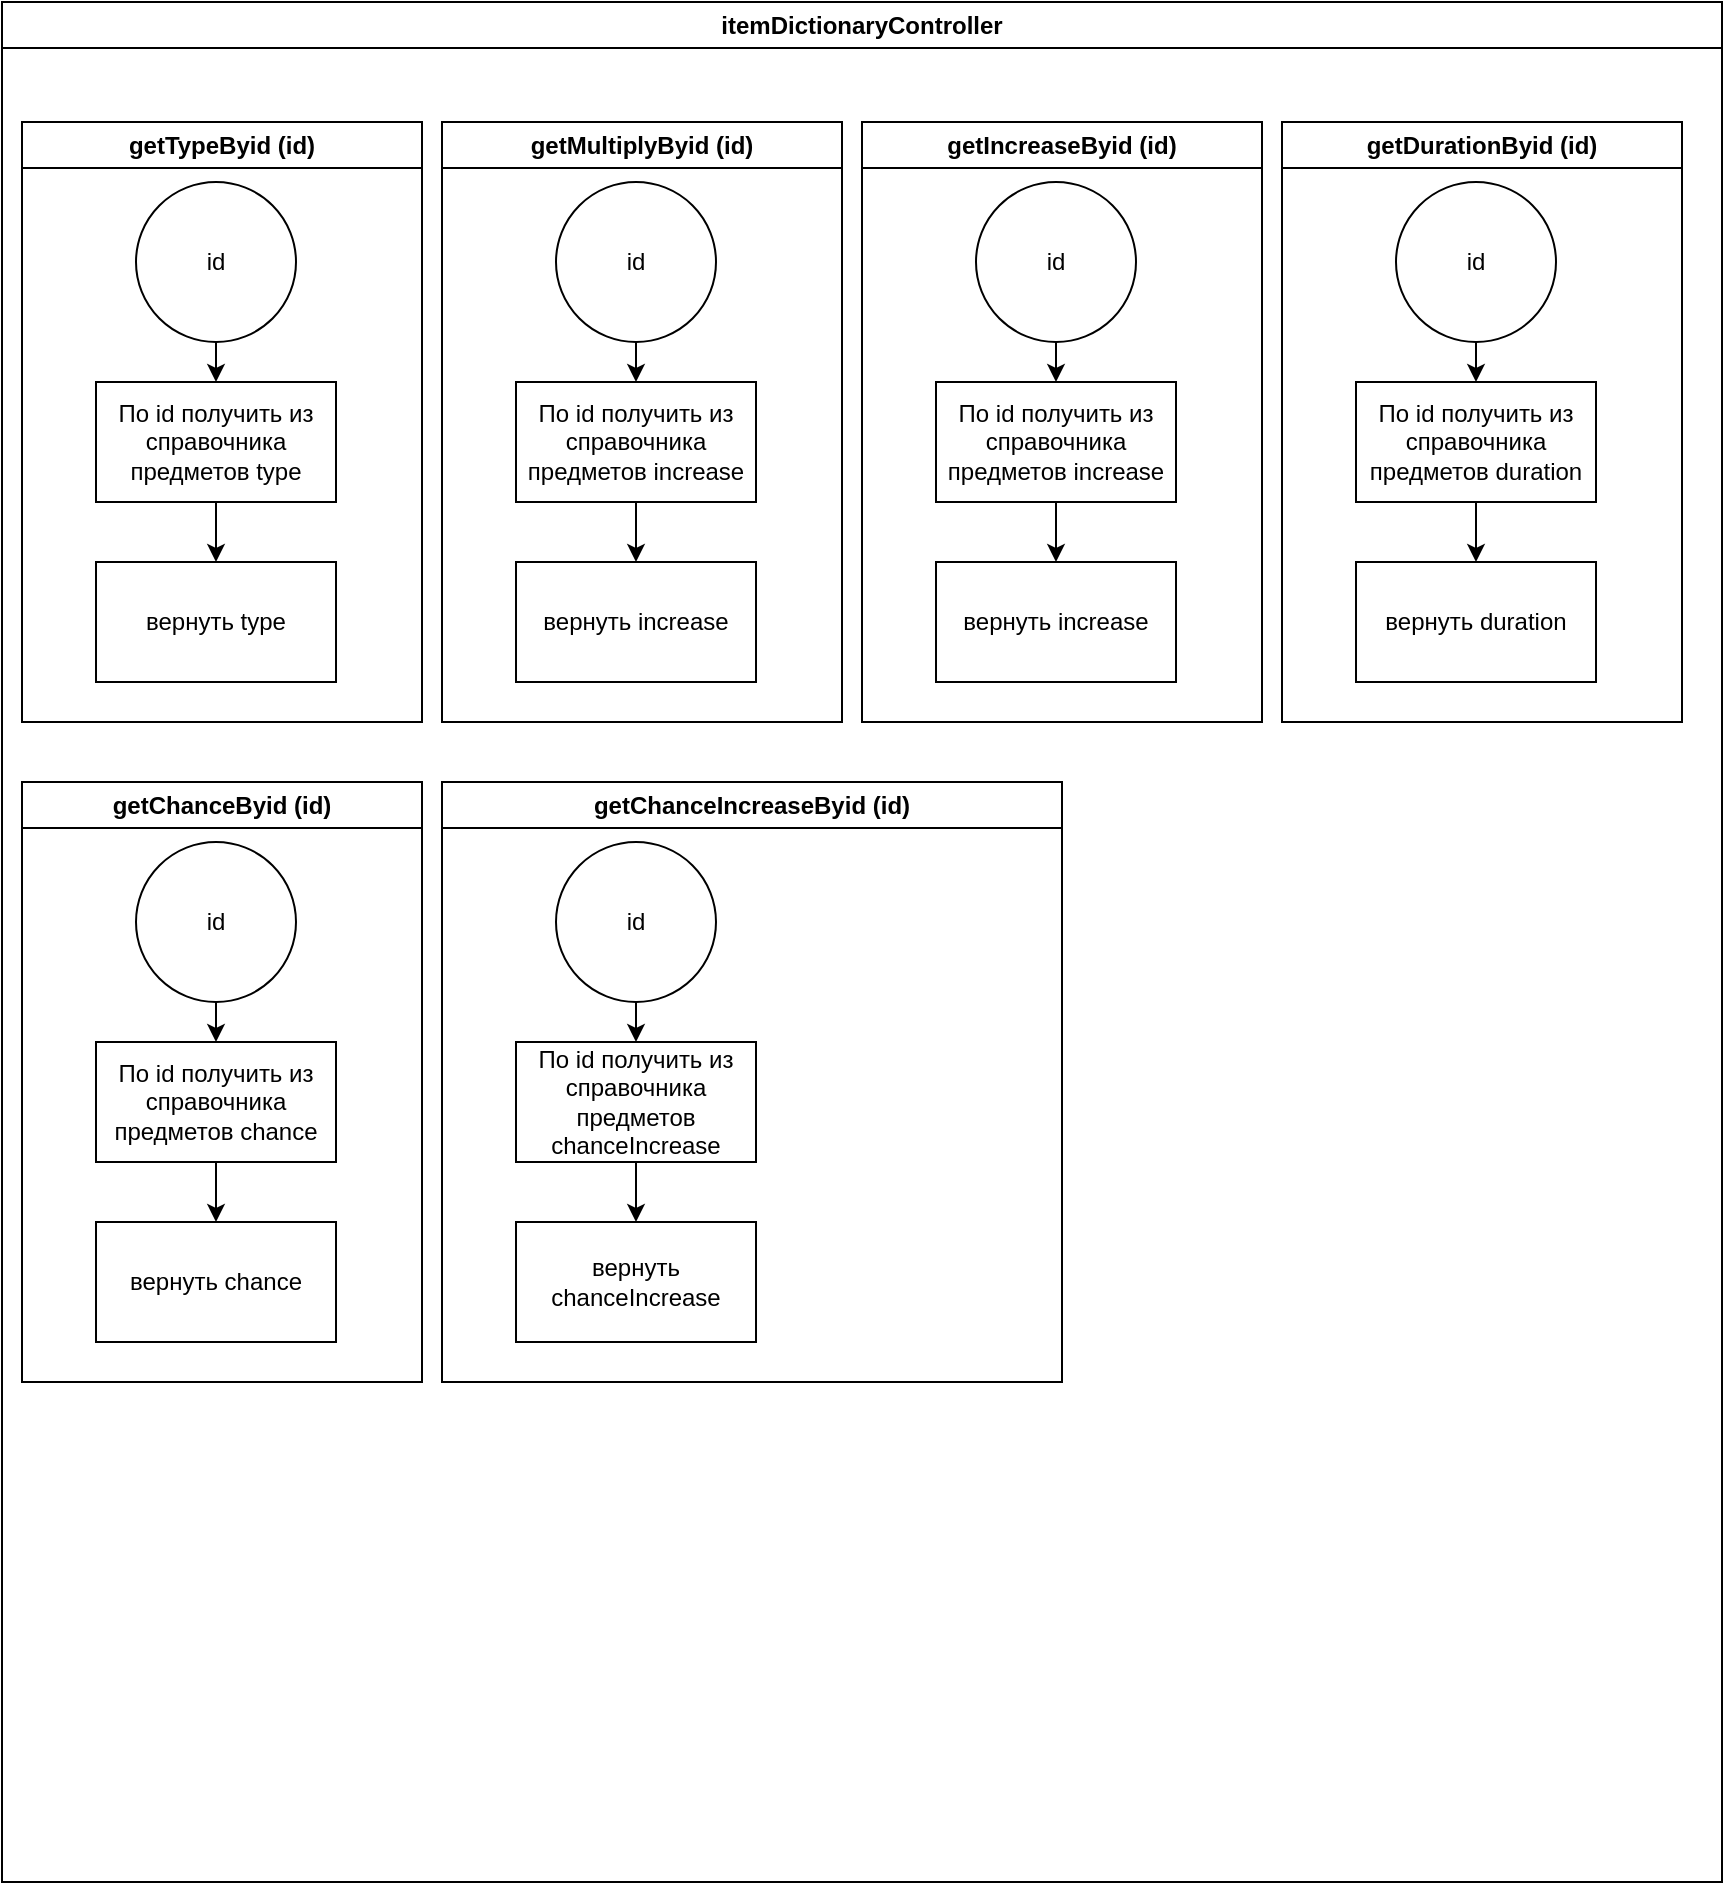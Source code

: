 <mxfile version="22.1.16" type="device">
  <diagram name="Страница — 1" id="x3ASPkyUIjZy-x1FBZUD">
    <mxGraphModel dx="4581" dy="-5756" grid="1" gridSize="10" guides="1" tooltips="1" connect="1" arrows="1" fold="1" page="1" pageScale="1" pageWidth="827" pageHeight="1169" math="0" shadow="0">
      <root>
        <mxCell id="0" />
        <mxCell id="1" parent="0" />
        <mxCell id="8_T74Xt0qUnq9rnjdWRC-745" value="itemDictionaryController" style="swimlane;whiteSpace=wrap;html=1;" vertex="1" parent="1">
          <mxGeometry x="-1740" y="7060" width="860" height="940" as="geometry" />
        </mxCell>
        <mxCell id="8_T74Xt0qUnq9rnjdWRC-746" value="getTypeByid (id)" style="swimlane;whiteSpace=wrap;html=1;" vertex="1" parent="8_T74Xt0qUnq9rnjdWRC-745">
          <mxGeometry x="10" y="60" width="200" height="300" as="geometry" />
        </mxCell>
        <mxCell id="8_T74Xt0qUnq9rnjdWRC-747" value="По id получить из справочника предметов type" style="rounded=0;whiteSpace=wrap;html=1;" vertex="1" parent="8_T74Xt0qUnq9rnjdWRC-746">
          <mxGeometry x="37" y="130" width="120" height="60" as="geometry" />
        </mxCell>
        <mxCell id="8_T74Xt0qUnq9rnjdWRC-748" style="edgeStyle=orthogonalEdgeStyle;rounded=0;orthogonalLoop=1;jettySize=auto;html=1;exitX=0.5;exitY=1;exitDx=0;exitDy=0;entryX=0.5;entryY=0;entryDx=0;entryDy=0;" edge="1" parent="8_T74Xt0qUnq9rnjdWRC-746" source="8_T74Xt0qUnq9rnjdWRC-749" target="8_T74Xt0qUnq9rnjdWRC-747">
          <mxGeometry relative="1" as="geometry" />
        </mxCell>
        <mxCell id="8_T74Xt0qUnq9rnjdWRC-749" value="id" style="ellipse;whiteSpace=wrap;html=1;aspect=fixed;" vertex="1" parent="8_T74Xt0qUnq9rnjdWRC-746">
          <mxGeometry x="57" y="30" width="80" height="80" as="geometry" />
        </mxCell>
        <mxCell id="8_T74Xt0qUnq9rnjdWRC-750" value="вернуть type" style="rounded=0;whiteSpace=wrap;html=1;" vertex="1" parent="8_T74Xt0qUnq9rnjdWRC-746">
          <mxGeometry x="37.003" y="220" width="120" height="60" as="geometry" />
        </mxCell>
        <mxCell id="8_T74Xt0qUnq9rnjdWRC-751" style="edgeStyle=orthogonalEdgeStyle;rounded=0;orthogonalLoop=1;jettySize=auto;html=1;exitX=0.5;exitY=1;exitDx=0;exitDy=0;" edge="1" parent="8_T74Xt0qUnq9rnjdWRC-746" source="8_T74Xt0qUnq9rnjdWRC-747" target="8_T74Xt0qUnq9rnjdWRC-750">
          <mxGeometry relative="1" as="geometry">
            <mxPoint x="97.333" y="210" as="targetPoint" />
          </mxGeometry>
        </mxCell>
        <mxCell id="8_T74Xt0qUnq9rnjdWRC-752" value="getIncreaseByid (id)" style="swimlane;whiteSpace=wrap;html=1;" vertex="1" parent="8_T74Xt0qUnq9rnjdWRC-745">
          <mxGeometry x="430" y="60" width="200" height="300" as="geometry" />
        </mxCell>
        <mxCell id="8_T74Xt0qUnq9rnjdWRC-753" value="По id получить из справочника предметов increase" style="rounded=0;whiteSpace=wrap;html=1;" vertex="1" parent="8_T74Xt0qUnq9rnjdWRC-752">
          <mxGeometry x="37" y="130" width="120" height="60" as="geometry" />
        </mxCell>
        <mxCell id="8_T74Xt0qUnq9rnjdWRC-754" style="edgeStyle=orthogonalEdgeStyle;rounded=0;orthogonalLoop=1;jettySize=auto;html=1;exitX=0.5;exitY=1;exitDx=0;exitDy=0;entryX=0.5;entryY=0;entryDx=0;entryDy=0;" edge="1" parent="8_T74Xt0qUnq9rnjdWRC-752" source="8_T74Xt0qUnq9rnjdWRC-755" target="8_T74Xt0qUnq9rnjdWRC-753">
          <mxGeometry relative="1" as="geometry" />
        </mxCell>
        <mxCell id="8_T74Xt0qUnq9rnjdWRC-755" value="id" style="ellipse;whiteSpace=wrap;html=1;aspect=fixed;" vertex="1" parent="8_T74Xt0qUnq9rnjdWRC-752">
          <mxGeometry x="57" y="30" width="80" height="80" as="geometry" />
        </mxCell>
        <mxCell id="8_T74Xt0qUnq9rnjdWRC-756" value="вернуть increase" style="rounded=0;whiteSpace=wrap;html=1;" vertex="1" parent="8_T74Xt0qUnq9rnjdWRC-752">
          <mxGeometry x="37.003" y="220" width="120" height="60" as="geometry" />
        </mxCell>
        <mxCell id="8_T74Xt0qUnq9rnjdWRC-757" style="edgeStyle=orthogonalEdgeStyle;rounded=0;orthogonalLoop=1;jettySize=auto;html=1;exitX=0.5;exitY=1;exitDx=0;exitDy=0;" edge="1" parent="8_T74Xt0qUnq9rnjdWRC-752" source="8_T74Xt0qUnq9rnjdWRC-753" target="8_T74Xt0qUnq9rnjdWRC-756">
          <mxGeometry relative="1" as="geometry">
            <mxPoint x="97.333" y="210" as="targetPoint" />
          </mxGeometry>
        </mxCell>
        <mxCell id="8_T74Xt0qUnq9rnjdWRC-758" value="getMultiplyByid (id)" style="swimlane;whiteSpace=wrap;html=1;startSize=23;" vertex="1" parent="8_T74Xt0qUnq9rnjdWRC-745">
          <mxGeometry x="220" y="60" width="200" height="300" as="geometry" />
        </mxCell>
        <mxCell id="8_T74Xt0qUnq9rnjdWRC-759" value="По id получить из справочника предметов increase" style="rounded=0;whiteSpace=wrap;html=1;" vertex="1" parent="8_T74Xt0qUnq9rnjdWRC-758">
          <mxGeometry x="37" y="130" width="120" height="60" as="geometry" />
        </mxCell>
        <mxCell id="8_T74Xt0qUnq9rnjdWRC-760" style="edgeStyle=orthogonalEdgeStyle;rounded=0;orthogonalLoop=1;jettySize=auto;html=1;exitX=0.5;exitY=1;exitDx=0;exitDy=0;entryX=0.5;entryY=0;entryDx=0;entryDy=0;" edge="1" parent="8_T74Xt0qUnq9rnjdWRC-758" source="8_T74Xt0qUnq9rnjdWRC-761" target="8_T74Xt0qUnq9rnjdWRC-759">
          <mxGeometry relative="1" as="geometry" />
        </mxCell>
        <mxCell id="8_T74Xt0qUnq9rnjdWRC-761" value="id" style="ellipse;whiteSpace=wrap;html=1;aspect=fixed;" vertex="1" parent="8_T74Xt0qUnq9rnjdWRC-758">
          <mxGeometry x="57" y="30" width="80" height="80" as="geometry" />
        </mxCell>
        <mxCell id="8_T74Xt0qUnq9rnjdWRC-762" value="вернуть increase" style="rounded=0;whiteSpace=wrap;html=1;" vertex="1" parent="8_T74Xt0qUnq9rnjdWRC-758">
          <mxGeometry x="37.003" y="220" width="120" height="60" as="geometry" />
        </mxCell>
        <mxCell id="8_T74Xt0qUnq9rnjdWRC-763" style="edgeStyle=orthogonalEdgeStyle;rounded=0;orthogonalLoop=1;jettySize=auto;html=1;exitX=0.5;exitY=1;exitDx=0;exitDy=0;" edge="1" parent="8_T74Xt0qUnq9rnjdWRC-758" source="8_T74Xt0qUnq9rnjdWRC-759" target="8_T74Xt0qUnq9rnjdWRC-762">
          <mxGeometry relative="1" as="geometry">
            <mxPoint x="97.333" y="210" as="targetPoint" />
          </mxGeometry>
        </mxCell>
        <mxCell id="8_T74Xt0qUnq9rnjdWRC-764" value="getDurationByid (id)" style="swimlane;whiteSpace=wrap;html=1;" vertex="1" parent="8_T74Xt0qUnq9rnjdWRC-745">
          <mxGeometry x="640" y="60" width="200" height="300" as="geometry" />
        </mxCell>
        <mxCell id="8_T74Xt0qUnq9rnjdWRC-765" value="По id получить из справочника предметов duration" style="rounded=0;whiteSpace=wrap;html=1;" vertex="1" parent="8_T74Xt0qUnq9rnjdWRC-764">
          <mxGeometry x="37" y="130" width="120" height="60" as="geometry" />
        </mxCell>
        <mxCell id="8_T74Xt0qUnq9rnjdWRC-766" style="edgeStyle=orthogonalEdgeStyle;rounded=0;orthogonalLoop=1;jettySize=auto;html=1;exitX=0.5;exitY=1;exitDx=0;exitDy=0;entryX=0.5;entryY=0;entryDx=0;entryDy=0;" edge="1" parent="8_T74Xt0qUnq9rnjdWRC-764" source="8_T74Xt0qUnq9rnjdWRC-767" target="8_T74Xt0qUnq9rnjdWRC-765">
          <mxGeometry relative="1" as="geometry" />
        </mxCell>
        <mxCell id="8_T74Xt0qUnq9rnjdWRC-767" value="id" style="ellipse;whiteSpace=wrap;html=1;aspect=fixed;" vertex="1" parent="8_T74Xt0qUnq9rnjdWRC-764">
          <mxGeometry x="57" y="30" width="80" height="80" as="geometry" />
        </mxCell>
        <mxCell id="8_T74Xt0qUnq9rnjdWRC-768" value="вернуть duration" style="rounded=0;whiteSpace=wrap;html=1;" vertex="1" parent="8_T74Xt0qUnq9rnjdWRC-764">
          <mxGeometry x="37.003" y="220" width="120" height="60" as="geometry" />
        </mxCell>
        <mxCell id="8_T74Xt0qUnq9rnjdWRC-769" style="edgeStyle=orthogonalEdgeStyle;rounded=0;orthogonalLoop=1;jettySize=auto;html=1;exitX=0.5;exitY=1;exitDx=0;exitDy=0;" edge="1" parent="8_T74Xt0qUnq9rnjdWRC-764" source="8_T74Xt0qUnq9rnjdWRC-765" target="8_T74Xt0qUnq9rnjdWRC-768">
          <mxGeometry relative="1" as="geometry">
            <mxPoint x="97.333" y="210" as="targetPoint" />
          </mxGeometry>
        </mxCell>
        <mxCell id="8_T74Xt0qUnq9rnjdWRC-770" value="getChanceByid (id)" style="swimlane;whiteSpace=wrap;html=1;" vertex="1" parent="8_T74Xt0qUnq9rnjdWRC-745">
          <mxGeometry x="10" y="390" width="200" height="300" as="geometry" />
        </mxCell>
        <mxCell id="8_T74Xt0qUnq9rnjdWRC-771" value="По id получить из справочника предметов&amp;nbsp;chance" style="rounded=0;whiteSpace=wrap;html=1;" vertex="1" parent="8_T74Xt0qUnq9rnjdWRC-770">
          <mxGeometry x="37" y="130" width="120" height="60" as="geometry" />
        </mxCell>
        <mxCell id="8_T74Xt0qUnq9rnjdWRC-772" style="edgeStyle=orthogonalEdgeStyle;rounded=0;orthogonalLoop=1;jettySize=auto;html=1;exitX=0.5;exitY=1;exitDx=0;exitDy=0;entryX=0.5;entryY=0;entryDx=0;entryDy=0;" edge="1" parent="8_T74Xt0qUnq9rnjdWRC-770" source="8_T74Xt0qUnq9rnjdWRC-773" target="8_T74Xt0qUnq9rnjdWRC-771">
          <mxGeometry relative="1" as="geometry" />
        </mxCell>
        <mxCell id="8_T74Xt0qUnq9rnjdWRC-773" value="id" style="ellipse;whiteSpace=wrap;html=1;aspect=fixed;" vertex="1" parent="8_T74Xt0qUnq9rnjdWRC-770">
          <mxGeometry x="57" y="30" width="80" height="80" as="geometry" />
        </mxCell>
        <mxCell id="8_T74Xt0qUnq9rnjdWRC-774" value="вернуть chance" style="rounded=0;whiteSpace=wrap;html=1;" vertex="1" parent="8_T74Xt0qUnq9rnjdWRC-770">
          <mxGeometry x="37.003" y="220" width="120" height="60" as="geometry" />
        </mxCell>
        <mxCell id="8_T74Xt0qUnq9rnjdWRC-775" style="edgeStyle=orthogonalEdgeStyle;rounded=0;orthogonalLoop=1;jettySize=auto;html=1;exitX=0.5;exitY=1;exitDx=0;exitDy=0;" edge="1" parent="8_T74Xt0qUnq9rnjdWRC-770" source="8_T74Xt0qUnq9rnjdWRC-771" target="8_T74Xt0qUnq9rnjdWRC-774">
          <mxGeometry relative="1" as="geometry">
            <mxPoint x="97.333" y="210" as="targetPoint" />
          </mxGeometry>
        </mxCell>
        <mxCell id="8_T74Xt0qUnq9rnjdWRC-776" value="getChanceIncreaseByid (id)" style="swimlane;whiteSpace=wrap;html=1;" vertex="1" parent="8_T74Xt0qUnq9rnjdWRC-745">
          <mxGeometry x="220" y="390" width="310" height="300" as="geometry" />
        </mxCell>
        <mxCell id="8_T74Xt0qUnq9rnjdWRC-777" value="По id получить из справочника предметов chanceIncrease" style="rounded=0;whiteSpace=wrap;html=1;" vertex="1" parent="8_T74Xt0qUnq9rnjdWRC-776">
          <mxGeometry x="37" y="130" width="120" height="60" as="geometry" />
        </mxCell>
        <mxCell id="8_T74Xt0qUnq9rnjdWRC-778" style="edgeStyle=orthogonalEdgeStyle;rounded=0;orthogonalLoop=1;jettySize=auto;html=1;exitX=0.5;exitY=1;exitDx=0;exitDy=0;entryX=0.5;entryY=0;entryDx=0;entryDy=0;" edge="1" parent="8_T74Xt0qUnq9rnjdWRC-776" source="8_T74Xt0qUnq9rnjdWRC-779" target="8_T74Xt0qUnq9rnjdWRC-777">
          <mxGeometry relative="1" as="geometry" />
        </mxCell>
        <mxCell id="8_T74Xt0qUnq9rnjdWRC-779" value="id" style="ellipse;whiteSpace=wrap;html=1;aspect=fixed;" vertex="1" parent="8_T74Xt0qUnq9rnjdWRC-776">
          <mxGeometry x="57" y="30" width="80" height="80" as="geometry" />
        </mxCell>
        <mxCell id="8_T74Xt0qUnq9rnjdWRC-780" value="вернуть chanceIncrease" style="rounded=0;whiteSpace=wrap;html=1;" vertex="1" parent="8_T74Xt0qUnq9rnjdWRC-776">
          <mxGeometry x="37.003" y="220" width="120" height="60" as="geometry" />
        </mxCell>
        <mxCell id="8_T74Xt0qUnq9rnjdWRC-781" style="edgeStyle=orthogonalEdgeStyle;rounded=0;orthogonalLoop=1;jettySize=auto;html=1;exitX=0.5;exitY=1;exitDx=0;exitDy=0;" edge="1" parent="8_T74Xt0qUnq9rnjdWRC-776" source="8_T74Xt0qUnq9rnjdWRC-777" target="8_T74Xt0qUnq9rnjdWRC-780">
          <mxGeometry relative="1" as="geometry">
            <mxPoint x="97.333" y="210" as="targetPoint" />
          </mxGeometry>
        </mxCell>
      </root>
    </mxGraphModel>
  </diagram>
</mxfile>
